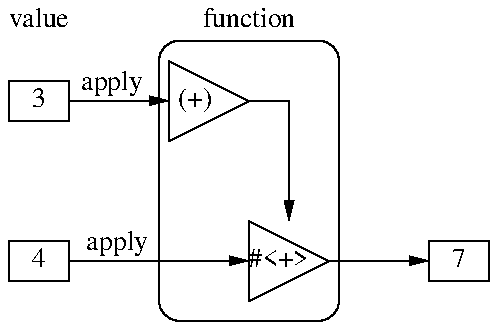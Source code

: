 .PS
Opnd1:  box "3" ht 0.2 wid 0.3
        arrow "apply  " ""

Opr1:   box invis "(+)    " ht 0.4 wid 0.4
        line 0.2 then down ; arrow 0.1

Opr2:   box invis "#<+>   " ht 0.4 wid 0.4
        arrow right from last box.e
        box "7" ht 0.2 wid 0.3

Fun:    box rad 0.1 ht 1.4 wid 0.9 at 1/2 <Opr1.c, Opr2.c>

Opnd2:  box "4" ht 0.2 wid 0.3 at (Opnd1.x, Opr2.y)
        arrow "apply            " "" from Opnd2.e to Opr2.w

line from Opr1.nw to Opr1.sw to Opr1.e to Opr1.nw
line from Opr2.nw to Opr2.sw to Opr2.e to Opr2.nw

box invis "function" at (Fun.n.x,   Fun.n.y + 0.1)
box invis "value"    at (Opnd1.n.x, last box.y)
.PE

